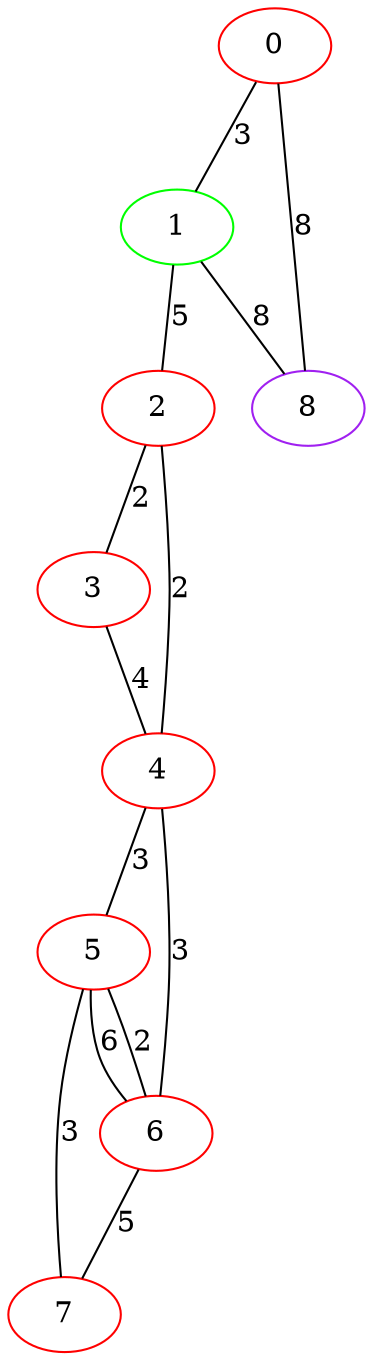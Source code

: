 graph "" {
0 [color=red, weight=1];
1 [color=green, weight=2];
2 [color=red, weight=1];
3 [color=red, weight=1];
4 [color=red, weight=1];
5 [color=red, weight=1];
6 [color=red, weight=1];
7 [color=red, weight=1];
8 [color=purple, weight=4];
0 -- 8  [key=0, label=8];
0 -- 1  [key=0, label=3];
1 -- 8  [key=0, label=8];
1 -- 2  [key=0, label=5];
2 -- 3  [key=0, label=2];
2 -- 4  [key=0, label=2];
3 -- 4  [key=0, label=4];
4 -- 5  [key=0, label=3];
4 -- 6  [key=0, label=3];
5 -- 6  [key=0, label=2];
5 -- 6  [key=1, label=6];
5 -- 7  [key=0, label=3];
6 -- 7  [key=0, label=5];
}
